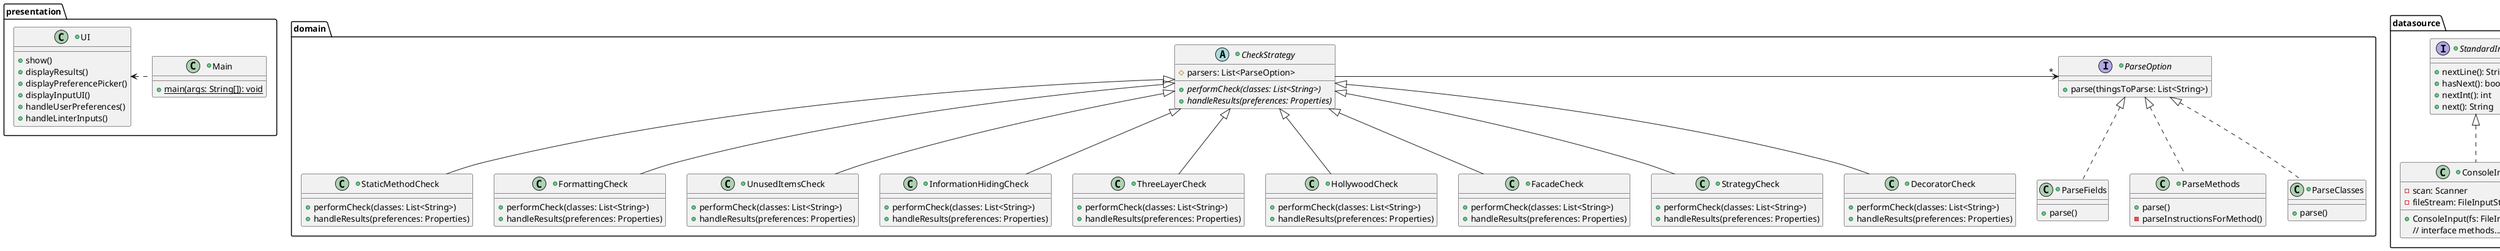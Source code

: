 @startuml
package presentation {
    +class Main {
        +{static} main(args: String[]): void
    }
    +class UI {
        +show()
        +displayResults()
        +displayPreferencePicker()
        +displayInputUI()
        +handleUserPreferences()
        +handleLinterInputs()
    }
    Main .l.> UI
}
package domain {
    ' +abstract class ClassNode {
    '     -access: int
    '     -fields: List<FieldNode>
    '     -innerClasses: Map<String, int>
    '     -interfaces: List<String>
    '     -name: String
    '     -superName: String
    ' }
    ' +abstract class FieldNode {
    '     -access: int
    '     -desc: String
    '     -name: String
    '     -value: Object
    ' }
    ' +abstract class MethodNode {
    '     -access: int
    '     -desc: String
    '     -exceptions: List<String>
    '     -name: String
    '     -params: Map<String, List<String>>
    ' }
    ' +abstract class InnerClassNode {

    ' }
    +abstract class CheckStrategy {
        #parsers: List<ParseOption>
        +{abstract} performCheck(classes: List<String>)
        +{abstract} handleResults(preferences: Properties)
    }
    +interface ParseOption {
        +parse(thingsToParse: List<String>)
    }
    +class ParseFields {
        +parse()
    }
    +class ParseMethods {
        +parse()
        -parseInstructionsForMethod()
    }
    +class ParseClasses {
        +parse()
    }
    
    ParseFields .u.|> ParseOption
    ParseClasses .u.|> ParseOption
    ParseMethods .u.|> ParseOption
    CheckStrategy -r-> "*" ParseOption

    +class StaticMethodCheck {
        +performCheck(classes: List<String>)
        +handleResults(preferences: Properties)
    }
    +class FormattingCheck {
        +performCheck(classes: List<String>)
        +handleResults(preferences: Properties)
    }
    +class UnusedItemsCheck {
        +performCheck(classes: List<String>)
        +handleResults(preferences: Properties)
    }
    +class InformationHidingCheck {
        +performCheck(classes: List<String>)
        +handleResults(preferences: Properties)
    }
    +class ThreeLayerCheck {
        +performCheck(classes: List<String>)
        +handleResults(preferences: Properties)
    }
    +class HollywoodCheck {
        +performCheck(classes: List<String>)
        +handleResults(preferences: Properties)
    }
    +class FacadeCheck {
        +performCheck(classes: List<String>)
        +handleResults(preferences: Properties)
    }
    +class StrategyCheck {
        +performCheck(classes: List<String>)
        +handleResults(preferences: Properties)
    }
    +class DecoratorCheck {
        +performCheck(classes: List<String>)
        +handleResults(preferences: Properties)
    }
    InformationHidingCheck -u-|> CheckStrategy
    ThreeLayerCheck -u-|> CheckStrategy
    HollywoodCheck -u-|> CheckStrategy
    UnusedItemsCheck -u-|> CheckStrategy
    FormattingCheck -u-|> CheckStrategy
    StaticMethodCheck -u-|> CheckStrategy
    FacadeCheck -u-|> CheckStrategy
    StrategyCheck -u-|> CheckStrategy
    DecoratorCheck -u-|> CheckStrategy

}
package datasource {
    +interface StandardOutput {
        +write(): void
    }
    +class ConsoleOutput {
        -outStream: FileOutputStream
        +ConsoleOutput(fs: FileOutputStream)
        {method} // interface methods...
    }
    +class FileOutput {
        -filepath: String
        -bufferedWriter: BufferedWriter
        +ConsoleOutput(fp: String)
        {method} // interface methods...
    }
    +interface StandardInput {
        +nextLine(): String
        +hasNext(): boolean
        +nextInt(): int
        +next(): String
    }
    +class ConsoleInput {
        -scan: Scanner
        -fileStream: FileInputStream
        +ConsoleInput(fs: FileInputStream)
        {method} // interface methods...
    }
    ConsoleInput .u.|> StandardInput
    ConsoleOutput .u.|> StandardOutput
    FileOutput .u.|> StandardOutput
}
@enduml